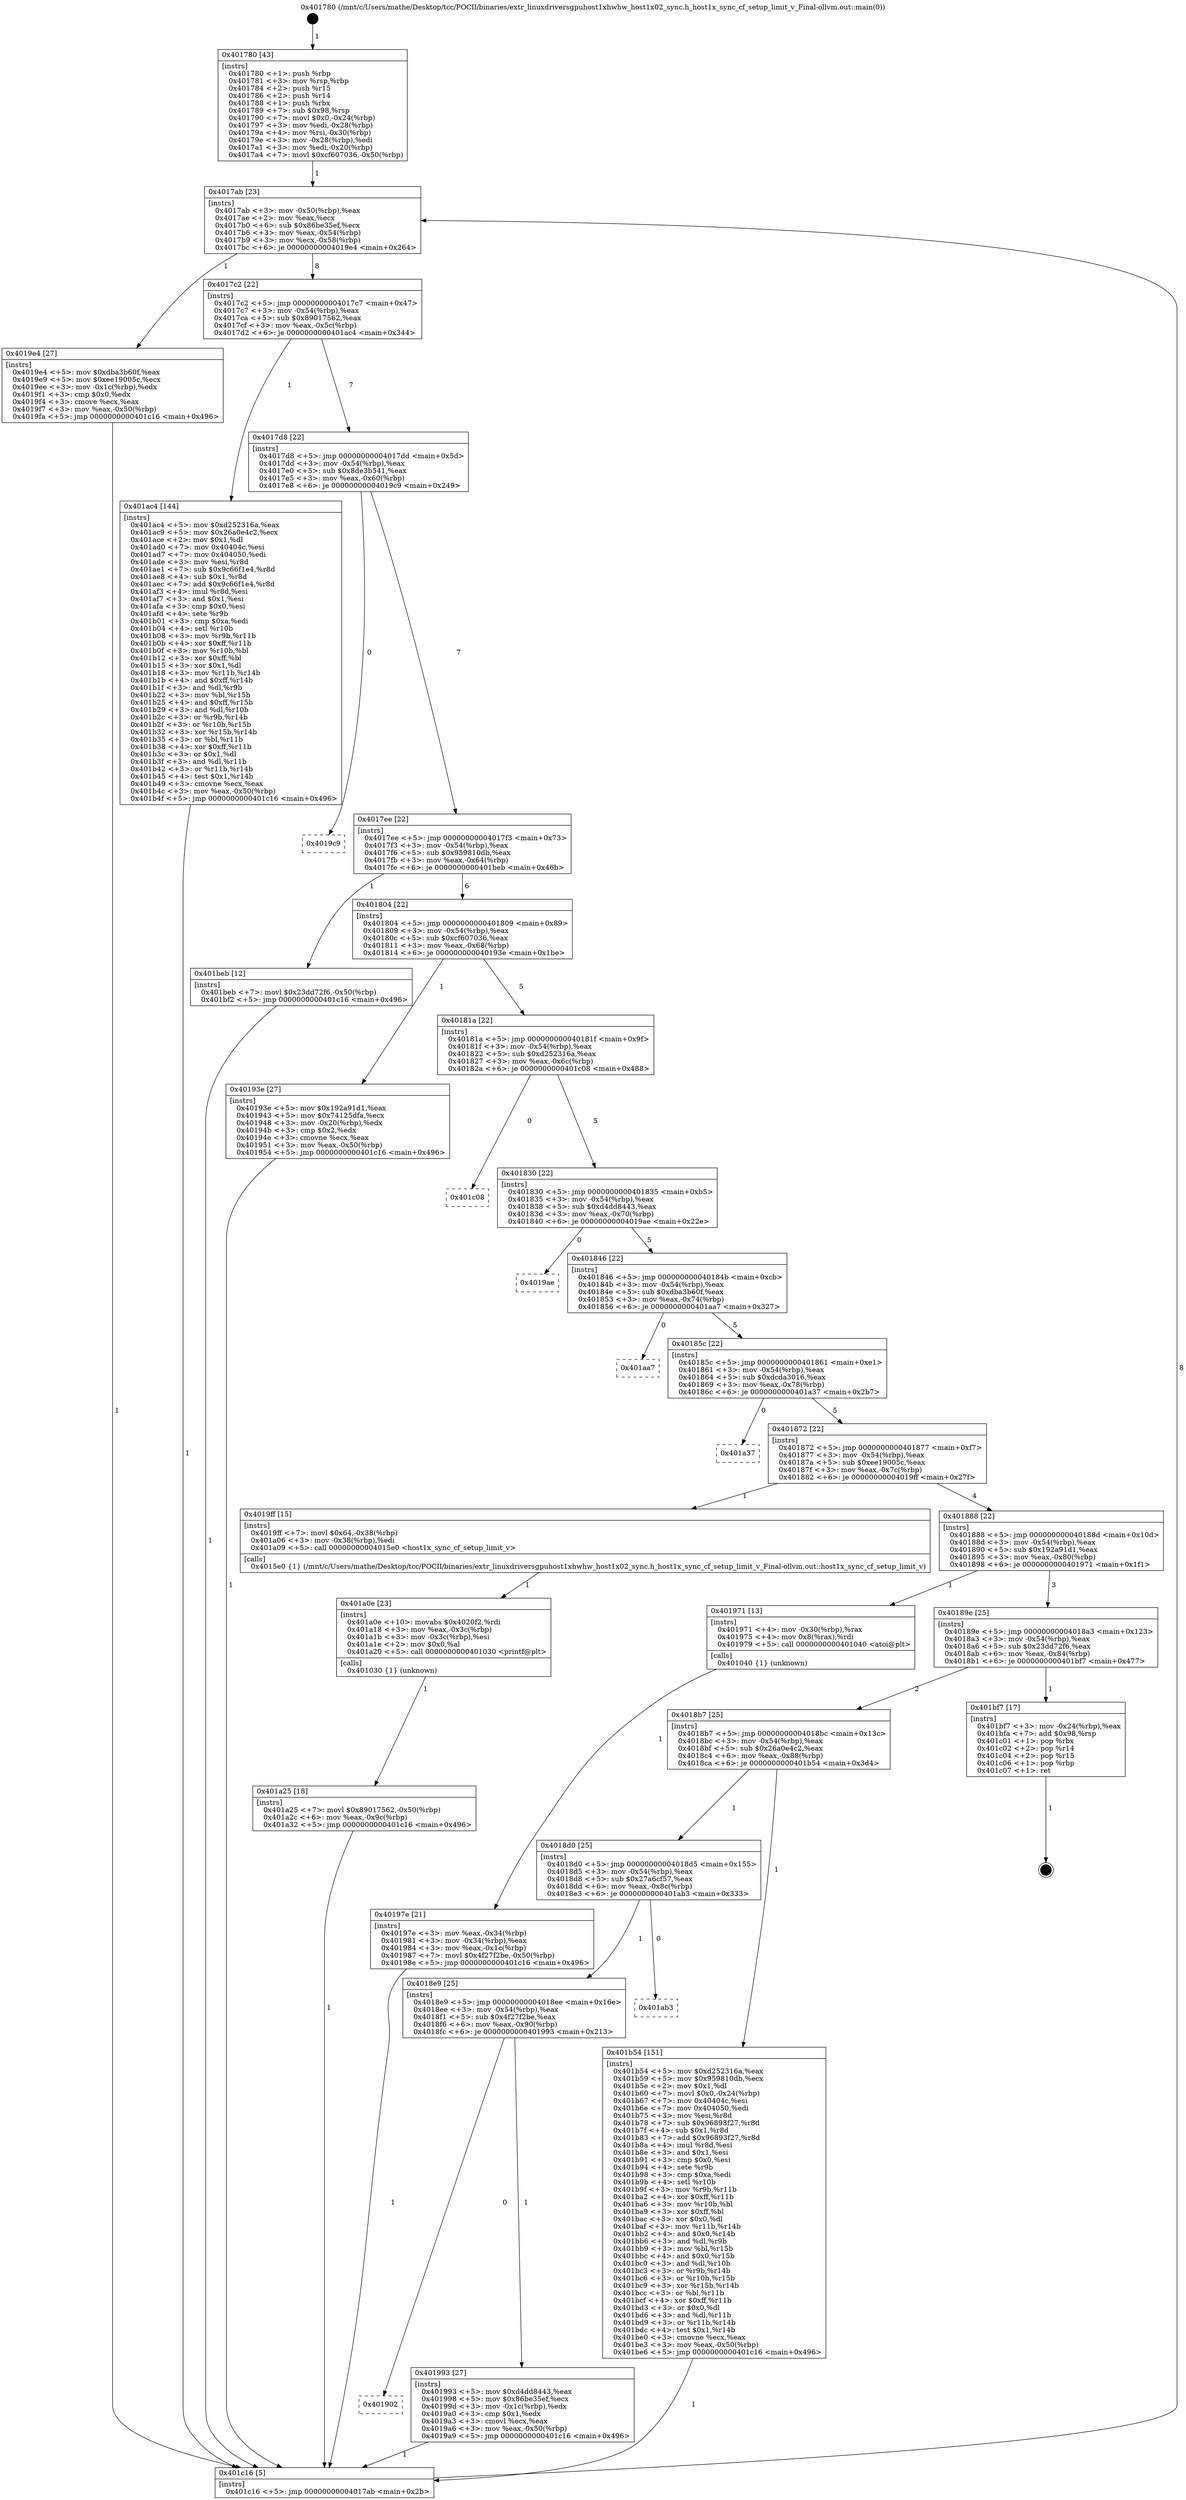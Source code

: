 digraph "0x401780" {
  label = "0x401780 (/mnt/c/Users/mathe/Desktop/tcc/POCII/binaries/extr_linuxdriversgpuhost1xhwhw_host1x02_sync.h_host1x_sync_cf_setup_limit_v_Final-ollvm.out::main(0))"
  labelloc = "t"
  node[shape=record]

  Entry [label="",width=0.3,height=0.3,shape=circle,fillcolor=black,style=filled]
  "0x4017ab" [label="{
     0x4017ab [23]\l
     | [instrs]\l
     &nbsp;&nbsp;0x4017ab \<+3\>: mov -0x50(%rbp),%eax\l
     &nbsp;&nbsp;0x4017ae \<+2\>: mov %eax,%ecx\l
     &nbsp;&nbsp;0x4017b0 \<+6\>: sub $0x86be35ef,%ecx\l
     &nbsp;&nbsp;0x4017b6 \<+3\>: mov %eax,-0x54(%rbp)\l
     &nbsp;&nbsp;0x4017b9 \<+3\>: mov %ecx,-0x58(%rbp)\l
     &nbsp;&nbsp;0x4017bc \<+6\>: je 00000000004019e4 \<main+0x264\>\l
  }"]
  "0x4019e4" [label="{
     0x4019e4 [27]\l
     | [instrs]\l
     &nbsp;&nbsp;0x4019e4 \<+5\>: mov $0xdba3b60f,%eax\l
     &nbsp;&nbsp;0x4019e9 \<+5\>: mov $0xee19005c,%ecx\l
     &nbsp;&nbsp;0x4019ee \<+3\>: mov -0x1c(%rbp),%edx\l
     &nbsp;&nbsp;0x4019f1 \<+3\>: cmp $0x0,%edx\l
     &nbsp;&nbsp;0x4019f4 \<+3\>: cmove %ecx,%eax\l
     &nbsp;&nbsp;0x4019f7 \<+3\>: mov %eax,-0x50(%rbp)\l
     &nbsp;&nbsp;0x4019fa \<+5\>: jmp 0000000000401c16 \<main+0x496\>\l
  }"]
  "0x4017c2" [label="{
     0x4017c2 [22]\l
     | [instrs]\l
     &nbsp;&nbsp;0x4017c2 \<+5\>: jmp 00000000004017c7 \<main+0x47\>\l
     &nbsp;&nbsp;0x4017c7 \<+3\>: mov -0x54(%rbp),%eax\l
     &nbsp;&nbsp;0x4017ca \<+5\>: sub $0x89017562,%eax\l
     &nbsp;&nbsp;0x4017cf \<+3\>: mov %eax,-0x5c(%rbp)\l
     &nbsp;&nbsp;0x4017d2 \<+6\>: je 0000000000401ac4 \<main+0x344\>\l
  }"]
  Exit [label="",width=0.3,height=0.3,shape=circle,fillcolor=black,style=filled,peripheries=2]
  "0x401ac4" [label="{
     0x401ac4 [144]\l
     | [instrs]\l
     &nbsp;&nbsp;0x401ac4 \<+5\>: mov $0xd252316a,%eax\l
     &nbsp;&nbsp;0x401ac9 \<+5\>: mov $0x26a0e4c2,%ecx\l
     &nbsp;&nbsp;0x401ace \<+2\>: mov $0x1,%dl\l
     &nbsp;&nbsp;0x401ad0 \<+7\>: mov 0x40404c,%esi\l
     &nbsp;&nbsp;0x401ad7 \<+7\>: mov 0x404050,%edi\l
     &nbsp;&nbsp;0x401ade \<+3\>: mov %esi,%r8d\l
     &nbsp;&nbsp;0x401ae1 \<+7\>: sub $0x9c66f1e4,%r8d\l
     &nbsp;&nbsp;0x401ae8 \<+4\>: sub $0x1,%r8d\l
     &nbsp;&nbsp;0x401aec \<+7\>: add $0x9c66f1e4,%r8d\l
     &nbsp;&nbsp;0x401af3 \<+4\>: imul %r8d,%esi\l
     &nbsp;&nbsp;0x401af7 \<+3\>: and $0x1,%esi\l
     &nbsp;&nbsp;0x401afa \<+3\>: cmp $0x0,%esi\l
     &nbsp;&nbsp;0x401afd \<+4\>: sete %r9b\l
     &nbsp;&nbsp;0x401b01 \<+3\>: cmp $0xa,%edi\l
     &nbsp;&nbsp;0x401b04 \<+4\>: setl %r10b\l
     &nbsp;&nbsp;0x401b08 \<+3\>: mov %r9b,%r11b\l
     &nbsp;&nbsp;0x401b0b \<+4\>: xor $0xff,%r11b\l
     &nbsp;&nbsp;0x401b0f \<+3\>: mov %r10b,%bl\l
     &nbsp;&nbsp;0x401b12 \<+3\>: xor $0xff,%bl\l
     &nbsp;&nbsp;0x401b15 \<+3\>: xor $0x1,%dl\l
     &nbsp;&nbsp;0x401b18 \<+3\>: mov %r11b,%r14b\l
     &nbsp;&nbsp;0x401b1b \<+4\>: and $0xff,%r14b\l
     &nbsp;&nbsp;0x401b1f \<+3\>: and %dl,%r9b\l
     &nbsp;&nbsp;0x401b22 \<+3\>: mov %bl,%r15b\l
     &nbsp;&nbsp;0x401b25 \<+4\>: and $0xff,%r15b\l
     &nbsp;&nbsp;0x401b29 \<+3\>: and %dl,%r10b\l
     &nbsp;&nbsp;0x401b2c \<+3\>: or %r9b,%r14b\l
     &nbsp;&nbsp;0x401b2f \<+3\>: or %r10b,%r15b\l
     &nbsp;&nbsp;0x401b32 \<+3\>: xor %r15b,%r14b\l
     &nbsp;&nbsp;0x401b35 \<+3\>: or %bl,%r11b\l
     &nbsp;&nbsp;0x401b38 \<+4\>: xor $0xff,%r11b\l
     &nbsp;&nbsp;0x401b3c \<+3\>: or $0x1,%dl\l
     &nbsp;&nbsp;0x401b3f \<+3\>: and %dl,%r11b\l
     &nbsp;&nbsp;0x401b42 \<+3\>: or %r11b,%r14b\l
     &nbsp;&nbsp;0x401b45 \<+4\>: test $0x1,%r14b\l
     &nbsp;&nbsp;0x401b49 \<+3\>: cmovne %ecx,%eax\l
     &nbsp;&nbsp;0x401b4c \<+3\>: mov %eax,-0x50(%rbp)\l
     &nbsp;&nbsp;0x401b4f \<+5\>: jmp 0000000000401c16 \<main+0x496\>\l
  }"]
  "0x4017d8" [label="{
     0x4017d8 [22]\l
     | [instrs]\l
     &nbsp;&nbsp;0x4017d8 \<+5\>: jmp 00000000004017dd \<main+0x5d\>\l
     &nbsp;&nbsp;0x4017dd \<+3\>: mov -0x54(%rbp),%eax\l
     &nbsp;&nbsp;0x4017e0 \<+5\>: sub $0x8de3b541,%eax\l
     &nbsp;&nbsp;0x4017e5 \<+3\>: mov %eax,-0x60(%rbp)\l
     &nbsp;&nbsp;0x4017e8 \<+6\>: je 00000000004019c9 \<main+0x249\>\l
  }"]
  "0x401a25" [label="{
     0x401a25 [18]\l
     | [instrs]\l
     &nbsp;&nbsp;0x401a25 \<+7\>: movl $0x89017562,-0x50(%rbp)\l
     &nbsp;&nbsp;0x401a2c \<+6\>: mov %eax,-0x9c(%rbp)\l
     &nbsp;&nbsp;0x401a32 \<+5\>: jmp 0000000000401c16 \<main+0x496\>\l
  }"]
  "0x4019c9" [label="{
     0x4019c9\l
  }", style=dashed]
  "0x4017ee" [label="{
     0x4017ee [22]\l
     | [instrs]\l
     &nbsp;&nbsp;0x4017ee \<+5\>: jmp 00000000004017f3 \<main+0x73\>\l
     &nbsp;&nbsp;0x4017f3 \<+3\>: mov -0x54(%rbp),%eax\l
     &nbsp;&nbsp;0x4017f6 \<+5\>: sub $0x959810db,%eax\l
     &nbsp;&nbsp;0x4017fb \<+3\>: mov %eax,-0x64(%rbp)\l
     &nbsp;&nbsp;0x4017fe \<+6\>: je 0000000000401beb \<main+0x46b\>\l
  }"]
  "0x401a0e" [label="{
     0x401a0e [23]\l
     | [instrs]\l
     &nbsp;&nbsp;0x401a0e \<+10\>: movabs $0x4020f2,%rdi\l
     &nbsp;&nbsp;0x401a18 \<+3\>: mov %eax,-0x3c(%rbp)\l
     &nbsp;&nbsp;0x401a1b \<+3\>: mov -0x3c(%rbp),%esi\l
     &nbsp;&nbsp;0x401a1e \<+2\>: mov $0x0,%al\l
     &nbsp;&nbsp;0x401a20 \<+5\>: call 0000000000401030 \<printf@plt\>\l
     | [calls]\l
     &nbsp;&nbsp;0x401030 \{1\} (unknown)\l
  }"]
  "0x401beb" [label="{
     0x401beb [12]\l
     | [instrs]\l
     &nbsp;&nbsp;0x401beb \<+7\>: movl $0x23dd72f6,-0x50(%rbp)\l
     &nbsp;&nbsp;0x401bf2 \<+5\>: jmp 0000000000401c16 \<main+0x496\>\l
  }"]
  "0x401804" [label="{
     0x401804 [22]\l
     | [instrs]\l
     &nbsp;&nbsp;0x401804 \<+5\>: jmp 0000000000401809 \<main+0x89\>\l
     &nbsp;&nbsp;0x401809 \<+3\>: mov -0x54(%rbp),%eax\l
     &nbsp;&nbsp;0x40180c \<+5\>: sub $0xcf607036,%eax\l
     &nbsp;&nbsp;0x401811 \<+3\>: mov %eax,-0x68(%rbp)\l
     &nbsp;&nbsp;0x401814 \<+6\>: je 000000000040193e \<main+0x1be\>\l
  }"]
  "0x401902" [label="{
     0x401902\l
  }", style=dashed]
  "0x40193e" [label="{
     0x40193e [27]\l
     | [instrs]\l
     &nbsp;&nbsp;0x40193e \<+5\>: mov $0x192a91d1,%eax\l
     &nbsp;&nbsp;0x401943 \<+5\>: mov $0x74125dfa,%ecx\l
     &nbsp;&nbsp;0x401948 \<+3\>: mov -0x20(%rbp),%edx\l
     &nbsp;&nbsp;0x40194b \<+3\>: cmp $0x2,%edx\l
     &nbsp;&nbsp;0x40194e \<+3\>: cmovne %ecx,%eax\l
     &nbsp;&nbsp;0x401951 \<+3\>: mov %eax,-0x50(%rbp)\l
     &nbsp;&nbsp;0x401954 \<+5\>: jmp 0000000000401c16 \<main+0x496\>\l
  }"]
  "0x40181a" [label="{
     0x40181a [22]\l
     | [instrs]\l
     &nbsp;&nbsp;0x40181a \<+5\>: jmp 000000000040181f \<main+0x9f\>\l
     &nbsp;&nbsp;0x40181f \<+3\>: mov -0x54(%rbp),%eax\l
     &nbsp;&nbsp;0x401822 \<+5\>: sub $0xd252316a,%eax\l
     &nbsp;&nbsp;0x401827 \<+3\>: mov %eax,-0x6c(%rbp)\l
     &nbsp;&nbsp;0x40182a \<+6\>: je 0000000000401c08 \<main+0x488\>\l
  }"]
  "0x401c16" [label="{
     0x401c16 [5]\l
     | [instrs]\l
     &nbsp;&nbsp;0x401c16 \<+5\>: jmp 00000000004017ab \<main+0x2b\>\l
  }"]
  "0x401780" [label="{
     0x401780 [43]\l
     | [instrs]\l
     &nbsp;&nbsp;0x401780 \<+1\>: push %rbp\l
     &nbsp;&nbsp;0x401781 \<+3\>: mov %rsp,%rbp\l
     &nbsp;&nbsp;0x401784 \<+2\>: push %r15\l
     &nbsp;&nbsp;0x401786 \<+2\>: push %r14\l
     &nbsp;&nbsp;0x401788 \<+1\>: push %rbx\l
     &nbsp;&nbsp;0x401789 \<+7\>: sub $0x98,%rsp\l
     &nbsp;&nbsp;0x401790 \<+7\>: movl $0x0,-0x24(%rbp)\l
     &nbsp;&nbsp;0x401797 \<+3\>: mov %edi,-0x28(%rbp)\l
     &nbsp;&nbsp;0x40179a \<+4\>: mov %rsi,-0x30(%rbp)\l
     &nbsp;&nbsp;0x40179e \<+3\>: mov -0x28(%rbp),%edi\l
     &nbsp;&nbsp;0x4017a1 \<+3\>: mov %edi,-0x20(%rbp)\l
     &nbsp;&nbsp;0x4017a4 \<+7\>: movl $0xcf607036,-0x50(%rbp)\l
  }"]
  "0x401993" [label="{
     0x401993 [27]\l
     | [instrs]\l
     &nbsp;&nbsp;0x401993 \<+5\>: mov $0xd4dd8443,%eax\l
     &nbsp;&nbsp;0x401998 \<+5\>: mov $0x86be35ef,%ecx\l
     &nbsp;&nbsp;0x40199d \<+3\>: mov -0x1c(%rbp),%edx\l
     &nbsp;&nbsp;0x4019a0 \<+3\>: cmp $0x1,%edx\l
     &nbsp;&nbsp;0x4019a3 \<+3\>: cmovl %ecx,%eax\l
     &nbsp;&nbsp;0x4019a6 \<+3\>: mov %eax,-0x50(%rbp)\l
     &nbsp;&nbsp;0x4019a9 \<+5\>: jmp 0000000000401c16 \<main+0x496\>\l
  }"]
  "0x401c08" [label="{
     0x401c08\l
  }", style=dashed]
  "0x401830" [label="{
     0x401830 [22]\l
     | [instrs]\l
     &nbsp;&nbsp;0x401830 \<+5\>: jmp 0000000000401835 \<main+0xb5\>\l
     &nbsp;&nbsp;0x401835 \<+3\>: mov -0x54(%rbp),%eax\l
     &nbsp;&nbsp;0x401838 \<+5\>: sub $0xd4dd8443,%eax\l
     &nbsp;&nbsp;0x40183d \<+3\>: mov %eax,-0x70(%rbp)\l
     &nbsp;&nbsp;0x401840 \<+6\>: je 00000000004019ae \<main+0x22e\>\l
  }"]
  "0x4018e9" [label="{
     0x4018e9 [25]\l
     | [instrs]\l
     &nbsp;&nbsp;0x4018e9 \<+5\>: jmp 00000000004018ee \<main+0x16e\>\l
     &nbsp;&nbsp;0x4018ee \<+3\>: mov -0x54(%rbp),%eax\l
     &nbsp;&nbsp;0x4018f1 \<+5\>: sub $0x4f27f2be,%eax\l
     &nbsp;&nbsp;0x4018f6 \<+6\>: mov %eax,-0x90(%rbp)\l
     &nbsp;&nbsp;0x4018fc \<+6\>: je 0000000000401993 \<main+0x213\>\l
  }"]
  "0x4019ae" [label="{
     0x4019ae\l
  }", style=dashed]
  "0x401846" [label="{
     0x401846 [22]\l
     | [instrs]\l
     &nbsp;&nbsp;0x401846 \<+5\>: jmp 000000000040184b \<main+0xcb\>\l
     &nbsp;&nbsp;0x40184b \<+3\>: mov -0x54(%rbp),%eax\l
     &nbsp;&nbsp;0x40184e \<+5\>: sub $0xdba3b60f,%eax\l
     &nbsp;&nbsp;0x401853 \<+3\>: mov %eax,-0x74(%rbp)\l
     &nbsp;&nbsp;0x401856 \<+6\>: je 0000000000401aa7 \<main+0x327\>\l
  }"]
  "0x401ab3" [label="{
     0x401ab3\l
  }", style=dashed]
  "0x401aa7" [label="{
     0x401aa7\l
  }", style=dashed]
  "0x40185c" [label="{
     0x40185c [22]\l
     | [instrs]\l
     &nbsp;&nbsp;0x40185c \<+5\>: jmp 0000000000401861 \<main+0xe1\>\l
     &nbsp;&nbsp;0x401861 \<+3\>: mov -0x54(%rbp),%eax\l
     &nbsp;&nbsp;0x401864 \<+5\>: sub $0xdcda3016,%eax\l
     &nbsp;&nbsp;0x401869 \<+3\>: mov %eax,-0x78(%rbp)\l
     &nbsp;&nbsp;0x40186c \<+6\>: je 0000000000401a37 \<main+0x2b7\>\l
  }"]
  "0x4018d0" [label="{
     0x4018d0 [25]\l
     | [instrs]\l
     &nbsp;&nbsp;0x4018d0 \<+5\>: jmp 00000000004018d5 \<main+0x155\>\l
     &nbsp;&nbsp;0x4018d5 \<+3\>: mov -0x54(%rbp),%eax\l
     &nbsp;&nbsp;0x4018d8 \<+5\>: sub $0x27a6cf57,%eax\l
     &nbsp;&nbsp;0x4018dd \<+6\>: mov %eax,-0x8c(%rbp)\l
     &nbsp;&nbsp;0x4018e3 \<+6\>: je 0000000000401ab3 \<main+0x333\>\l
  }"]
  "0x401a37" [label="{
     0x401a37\l
  }", style=dashed]
  "0x401872" [label="{
     0x401872 [22]\l
     | [instrs]\l
     &nbsp;&nbsp;0x401872 \<+5\>: jmp 0000000000401877 \<main+0xf7\>\l
     &nbsp;&nbsp;0x401877 \<+3\>: mov -0x54(%rbp),%eax\l
     &nbsp;&nbsp;0x40187a \<+5\>: sub $0xee19005c,%eax\l
     &nbsp;&nbsp;0x40187f \<+3\>: mov %eax,-0x7c(%rbp)\l
     &nbsp;&nbsp;0x401882 \<+6\>: je 00000000004019ff \<main+0x27f\>\l
  }"]
  "0x401b54" [label="{
     0x401b54 [151]\l
     | [instrs]\l
     &nbsp;&nbsp;0x401b54 \<+5\>: mov $0xd252316a,%eax\l
     &nbsp;&nbsp;0x401b59 \<+5\>: mov $0x959810db,%ecx\l
     &nbsp;&nbsp;0x401b5e \<+2\>: mov $0x1,%dl\l
     &nbsp;&nbsp;0x401b60 \<+7\>: movl $0x0,-0x24(%rbp)\l
     &nbsp;&nbsp;0x401b67 \<+7\>: mov 0x40404c,%esi\l
     &nbsp;&nbsp;0x401b6e \<+7\>: mov 0x404050,%edi\l
     &nbsp;&nbsp;0x401b75 \<+3\>: mov %esi,%r8d\l
     &nbsp;&nbsp;0x401b78 \<+7\>: sub $0x96893f27,%r8d\l
     &nbsp;&nbsp;0x401b7f \<+4\>: sub $0x1,%r8d\l
     &nbsp;&nbsp;0x401b83 \<+7\>: add $0x96893f27,%r8d\l
     &nbsp;&nbsp;0x401b8a \<+4\>: imul %r8d,%esi\l
     &nbsp;&nbsp;0x401b8e \<+3\>: and $0x1,%esi\l
     &nbsp;&nbsp;0x401b91 \<+3\>: cmp $0x0,%esi\l
     &nbsp;&nbsp;0x401b94 \<+4\>: sete %r9b\l
     &nbsp;&nbsp;0x401b98 \<+3\>: cmp $0xa,%edi\l
     &nbsp;&nbsp;0x401b9b \<+4\>: setl %r10b\l
     &nbsp;&nbsp;0x401b9f \<+3\>: mov %r9b,%r11b\l
     &nbsp;&nbsp;0x401ba2 \<+4\>: xor $0xff,%r11b\l
     &nbsp;&nbsp;0x401ba6 \<+3\>: mov %r10b,%bl\l
     &nbsp;&nbsp;0x401ba9 \<+3\>: xor $0xff,%bl\l
     &nbsp;&nbsp;0x401bac \<+3\>: xor $0x0,%dl\l
     &nbsp;&nbsp;0x401baf \<+3\>: mov %r11b,%r14b\l
     &nbsp;&nbsp;0x401bb2 \<+4\>: and $0x0,%r14b\l
     &nbsp;&nbsp;0x401bb6 \<+3\>: and %dl,%r9b\l
     &nbsp;&nbsp;0x401bb9 \<+3\>: mov %bl,%r15b\l
     &nbsp;&nbsp;0x401bbc \<+4\>: and $0x0,%r15b\l
     &nbsp;&nbsp;0x401bc0 \<+3\>: and %dl,%r10b\l
     &nbsp;&nbsp;0x401bc3 \<+3\>: or %r9b,%r14b\l
     &nbsp;&nbsp;0x401bc6 \<+3\>: or %r10b,%r15b\l
     &nbsp;&nbsp;0x401bc9 \<+3\>: xor %r15b,%r14b\l
     &nbsp;&nbsp;0x401bcc \<+3\>: or %bl,%r11b\l
     &nbsp;&nbsp;0x401bcf \<+4\>: xor $0xff,%r11b\l
     &nbsp;&nbsp;0x401bd3 \<+3\>: or $0x0,%dl\l
     &nbsp;&nbsp;0x401bd6 \<+3\>: and %dl,%r11b\l
     &nbsp;&nbsp;0x401bd9 \<+3\>: or %r11b,%r14b\l
     &nbsp;&nbsp;0x401bdc \<+4\>: test $0x1,%r14b\l
     &nbsp;&nbsp;0x401be0 \<+3\>: cmovne %ecx,%eax\l
     &nbsp;&nbsp;0x401be3 \<+3\>: mov %eax,-0x50(%rbp)\l
     &nbsp;&nbsp;0x401be6 \<+5\>: jmp 0000000000401c16 \<main+0x496\>\l
  }"]
  "0x4019ff" [label="{
     0x4019ff [15]\l
     | [instrs]\l
     &nbsp;&nbsp;0x4019ff \<+7\>: movl $0x64,-0x38(%rbp)\l
     &nbsp;&nbsp;0x401a06 \<+3\>: mov -0x38(%rbp),%edi\l
     &nbsp;&nbsp;0x401a09 \<+5\>: call 00000000004015e0 \<host1x_sync_cf_setup_limit_v\>\l
     | [calls]\l
     &nbsp;&nbsp;0x4015e0 \{1\} (/mnt/c/Users/mathe/Desktop/tcc/POCII/binaries/extr_linuxdriversgpuhost1xhwhw_host1x02_sync.h_host1x_sync_cf_setup_limit_v_Final-ollvm.out::host1x_sync_cf_setup_limit_v)\l
  }"]
  "0x401888" [label="{
     0x401888 [22]\l
     | [instrs]\l
     &nbsp;&nbsp;0x401888 \<+5\>: jmp 000000000040188d \<main+0x10d\>\l
     &nbsp;&nbsp;0x40188d \<+3\>: mov -0x54(%rbp),%eax\l
     &nbsp;&nbsp;0x401890 \<+5\>: sub $0x192a91d1,%eax\l
     &nbsp;&nbsp;0x401895 \<+3\>: mov %eax,-0x80(%rbp)\l
     &nbsp;&nbsp;0x401898 \<+6\>: je 0000000000401971 \<main+0x1f1\>\l
  }"]
  "0x4018b7" [label="{
     0x4018b7 [25]\l
     | [instrs]\l
     &nbsp;&nbsp;0x4018b7 \<+5\>: jmp 00000000004018bc \<main+0x13c\>\l
     &nbsp;&nbsp;0x4018bc \<+3\>: mov -0x54(%rbp),%eax\l
     &nbsp;&nbsp;0x4018bf \<+5\>: sub $0x26a0e4c2,%eax\l
     &nbsp;&nbsp;0x4018c4 \<+6\>: mov %eax,-0x88(%rbp)\l
     &nbsp;&nbsp;0x4018ca \<+6\>: je 0000000000401b54 \<main+0x3d4\>\l
  }"]
  "0x401971" [label="{
     0x401971 [13]\l
     | [instrs]\l
     &nbsp;&nbsp;0x401971 \<+4\>: mov -0x30(%rbp),%rax\l
     &nbsp;&nbsp;0x401975 \<+4\>: mov 0x8(%rax),%rdi\l
     &nbsp;&nbsp;0x401979 \<+5\>: call 0000000000401040 \<atoi@plt\>\l
     | [calls]\l
     &nbsp;&nbsp;0x401040 \{1\} (unknown)\l
  }"]
  "0x40189e" [label="{
     0x40189e [25]\l
     | [instrs]\l
     &nbsp;&nbsp;0x40189e \<+5\>: jmp 00000000004018a3 \<main+0x123\>\l
     &nbsp;&nbsp;0x4018a3 \<+3\>: mov -0x54(%rbp),%eax\l
     &nbsp;&nbsp;0x4018a6 \<+5\>: sub $0x23dd72f6,%eax\l
     &nbsp;&nbsp;0x4018ab \<+6\>: mov %eax,-0x84(%rbp)\l
     &nbsp;&nbsp;0x4018b1 \<+6\>: je 0000000000401bf7 \<main+0x477\>\l
  }"]
  "0x40197e" [label="{
     0x40197e [21]\l
     | [instrs]\l
     &nbsp;&nbsp;0x40197e \<+3\>: mov %eax,-0x34(%rbp)\l
     &nbsp;&nbsp;0x401981 \<+3\>: mov -0x34(%rbp),%eax\l
     &nbsp;&nbsp;0x401984 \<+3\>: mov %eax,-0x1c(%rbp)\l
     &nbsp;&nbsp;0x401987 \<+7\>: movl $0x4f27f2be,-0x50(%rbp)\l
     &nbsp;&nbsp;0x40198e \<+5\>: jmp 0000000000401c16 \<main+0x496\>\l
  }"]
  "0x401bf7" [label="{
     0x401bf7 [17]\l
     | [instrs]\l
     &nbsp;&nbsp;0x401bf7 \<+3\>: mov -0x24(%rbp),%eax\l
     &nbsp;&nbsp;0x401bfa \<+7\>: add $0x98,%rsp\l
     &nbsp;&nbsp;0x401c01 \<+1\>: pop %rbx\l
     &nbsp;&nbsp;0x401c02 \<+2\>: pop %r14\l
     &nbsp;&nbsp;0x401c04 \<+2\>: pop %r15\l
     &nbsp;&nbsp;0x401c06 \<+1\>: pop %rbp\l
     &nbsp;&nbsp;0x401c07 \<+1\>: ret\l
  }"]
  Entry -> "0x401780" [label=" 1"]
  "0x4017ab" -> "0x4019e4" [label=" 1"]
  "0x4017ab" -> "0x4017c2" [label=" 8"]
  "0x401bf7" -> Exit [label=" 1"]
  "0x4017c2" -> "0x401ac4" [label=" 1"]
  "0x4017c2" -> "0x4017d8" [label=" 7"]
  "0x401beb" -> "0x401c16" [label=" 1"]
  "0x4017d8" -> "0x4019c9" [label=" 0"]
  "0x4017d8" -> "0x4017ee" [label=" 7"]
  "0x401b54" -> "0x401c16" [label=" 1"]
  "0x4017ee" -> "0x401beb" [label=" 1"]
  "0x4017ee" -> "0x401804" [label=" 6"]
  "0x401ac4" -> "0x401c16" [label=" 1"]
  "0x401804" -> "0x40193e" [label=" 1"]
  "0x401804" -> "0x40181a" [label=" 5"]
  "0x40193e" -> "0x401c16" [label=" 1"]
  "0x401780" -> "0x4017ab" [label=" 1"]
  "0x401c16" -> "0x4017ab" [label=" 8"]
  "0x401a25" -> "0x401c16" [label=" 1"]
  "0x40181a" -> "0x401c08" [label=" 0"]
  "0x40181a" -> "0x401830" [label=" 5"]
  "0x401a0e" -> "0x401a25" [label=" 1"]
  "0x401830" -> "0x4019ae" [label=" 0"]
  "0x401830" -> "0x401846" [label=" 5"]
  "0x4019e4" -> "0x401c16" [label=" 1"]
  "0x401846" -> "0x401aa7" [label=" 0"]
  "0x401846" -> "0x40185c" [label=" 5"]
  "0x401993" -> "0x401c16" [label=" 1"]
  "0x40185c" -> "0x401a37" [label=" 0"]
  "0x40185c" -> "0x401872" [label=" 5"]
  "0x4018e9" -> "0x401993" [label=" 1"]
  "0x401872" -> "0x4019ff" [label=" 1"]
  "0x401872" -> "0x401888" [label=" 4"]
  "0x4019ff" -> "0x401a0e" [label=" 1"]
  "0x401888" -> "0x401971" [label=" 1"]
  "0x401888" -> "0x40189e" [label=" 3"]
  "0x401971" -> "0x40197e" [label=" 1"]
  "0x40197e" -> "0x401c16" [label=" 1"]
  "0x4018d0" -> "0x401ab3" [label=" 0"]
  "0x40189e" -> "0x401bf7" [label=" 1"]
  "0x40189e" -> "0x4018b7" [label=" 2"]
  "0x4018d0" -> "0x4018e9" [label=" 1"]
  "0x4018b7" -> "0x401b54" [label=" 1"]
  "0x4018b7" -> "0x4018d0" [label=" 1"]
  "0x4018e9" -> "0x401902" [label=" 0"]
}
